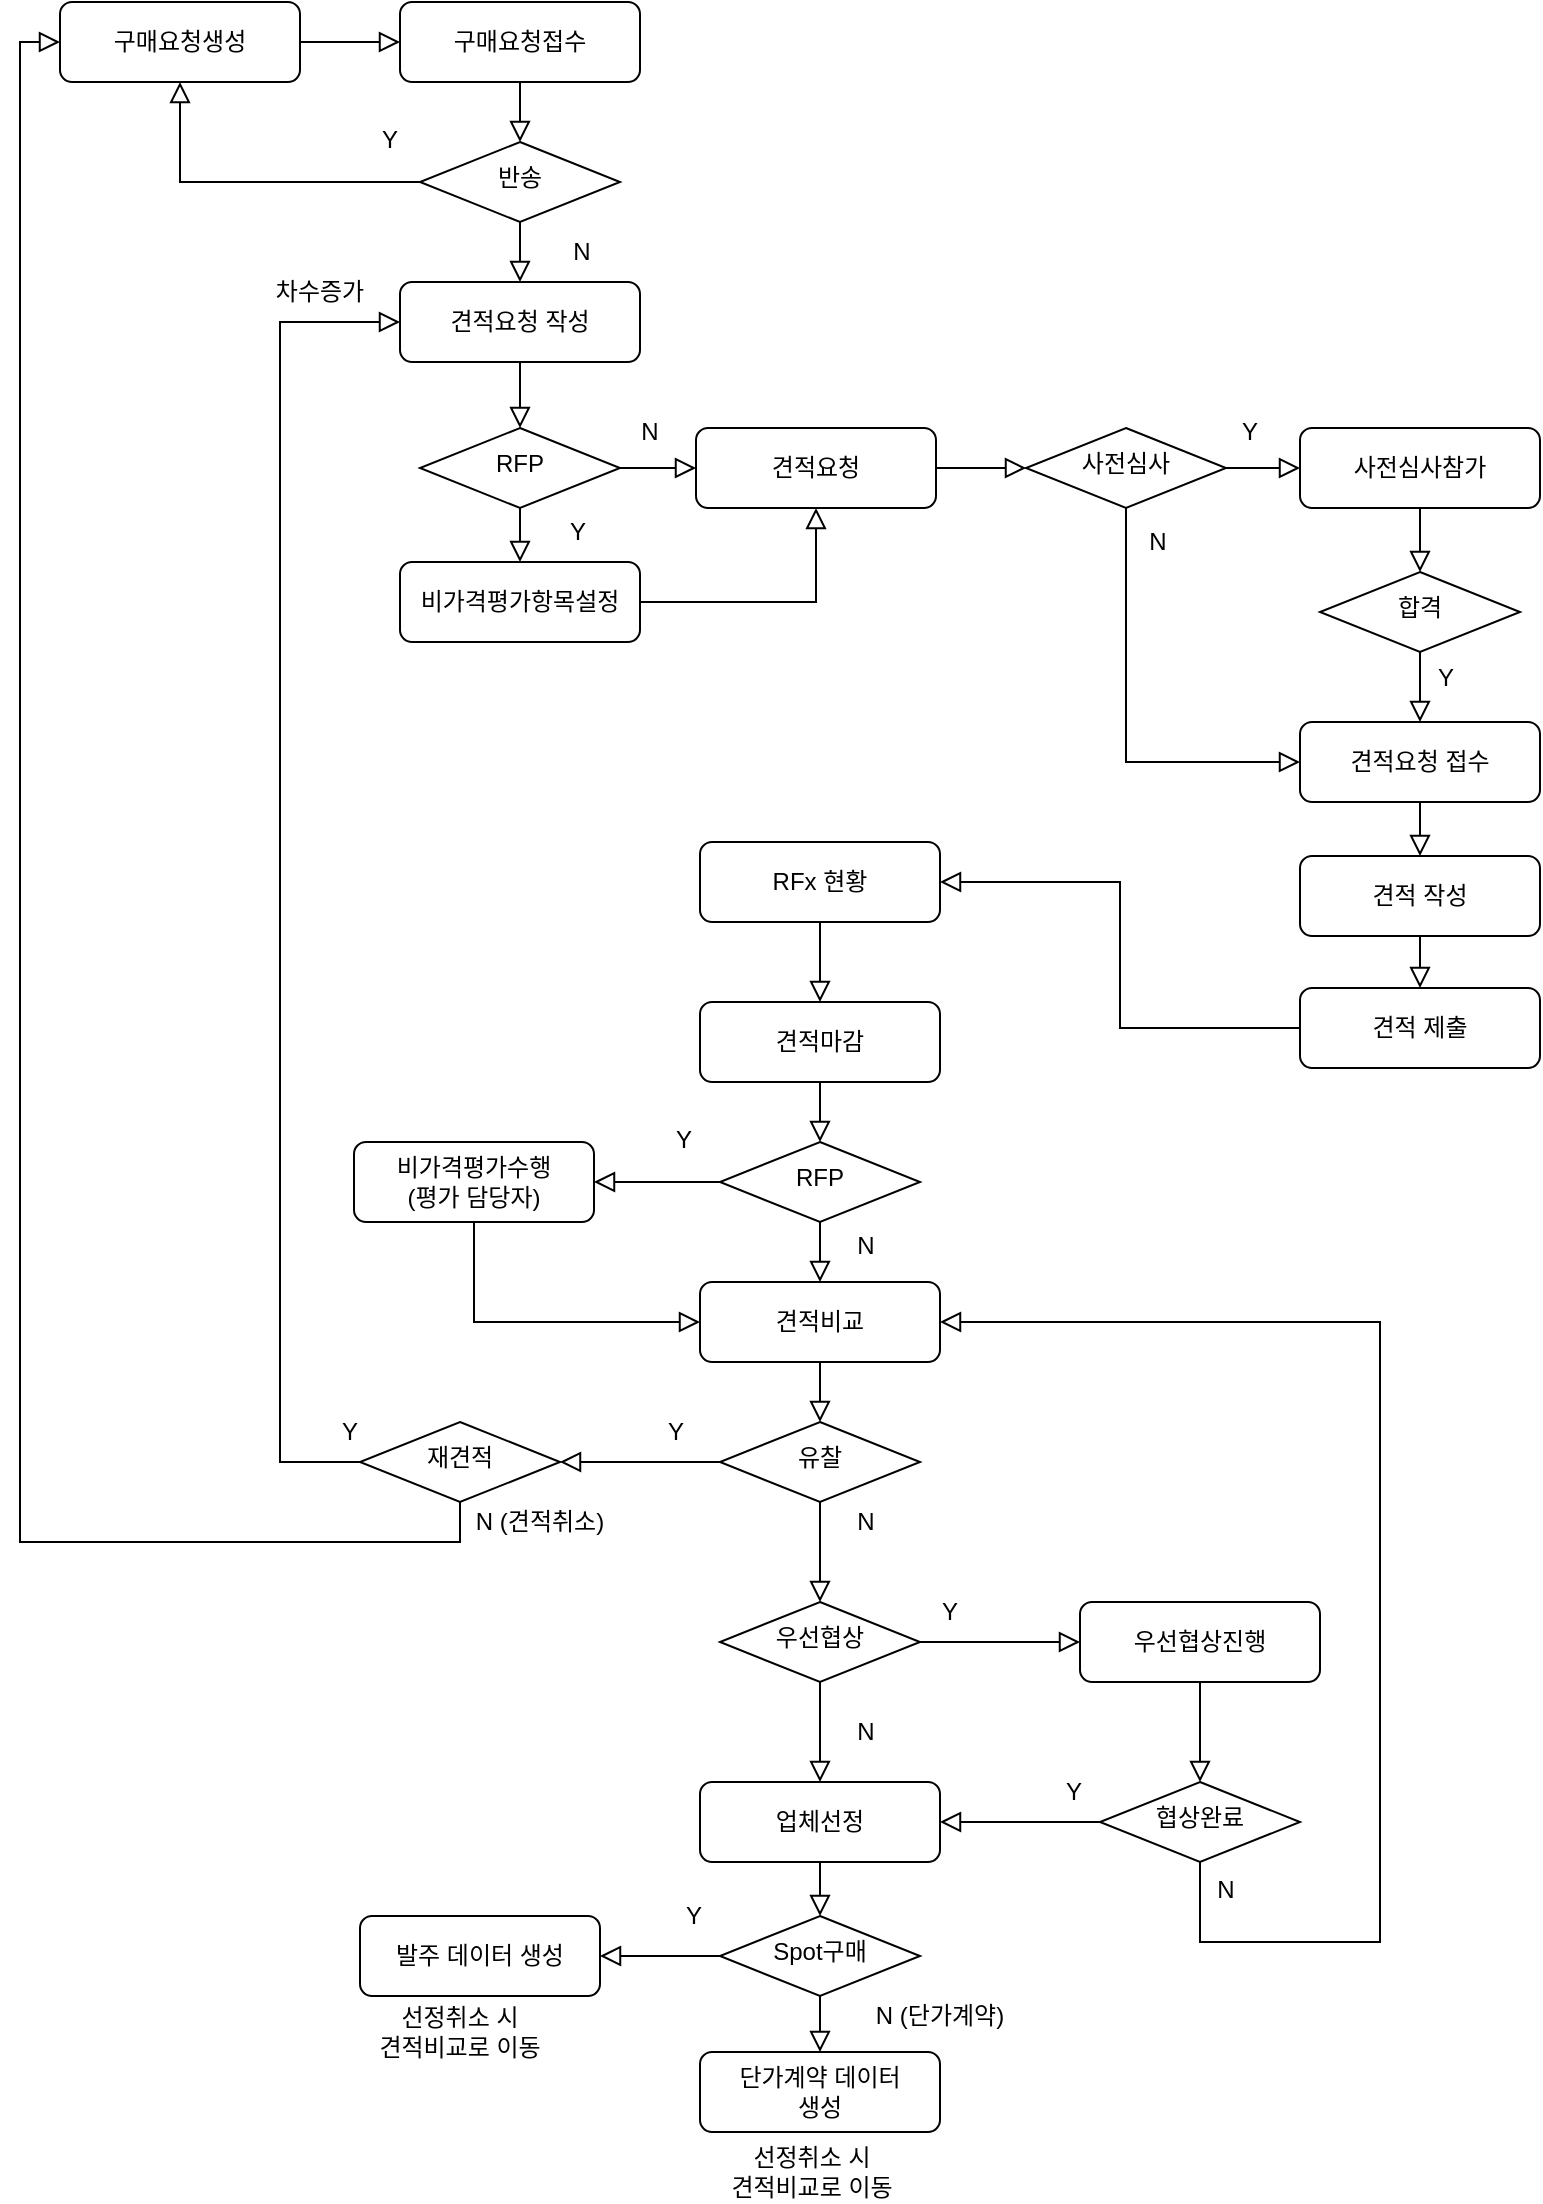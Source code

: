 <mxfile version="22.0.6" type="github">
  <diagram id="C5RBs43oDa-KdzZeNtuy" name="Page-1">
    <mxGraphModel dx="1060" dy="684" grid="1" gridSize="10" guides="1" tooltips="1" connect="1" arrows="1" fold="1" page="1" pageScale="1" pageWidth="827" pageHeight="1169" math="0" shadow="0">
      <root>
        <mxCell id="WIyWlLk6GJQsqaUBKTNV-0" />
        <mxCell id="WIyWlLk6GJQsqaUBKTNV-1" parent="WIyWlLk6GJQsqaUBKTNV-0" />
        <mxCell id="WIyWlLk6GJQsqaUBKTNV-2" value="" style="rounded=0;html=1;jettySize=auto;orthogonalLoop=1;fontSize=11;endArrow=block;endFill=0;endSize=8;strokeWidth=1;shadow=0;labelBackgroundColor=none;entryX=0.5;entryY=0;entryDx=0;entryDy=0;exitX=0.5;exitY=1;exitDx=0;exitDy=0;" parent="WIyWlLk6GJQsqaUBKTNV-1" source="M6uK1uLGitnpvI4rZZ1x-1" target="M6uK1uLGitnpvI4rZZ1x-4" edge="1">
          <mxGeometry relative="1" as="geometry">
            <mxPoint x="140" y="210" as="sourcePoint" />
            <mxPoint x="260" y="210" as="targetPoint" />
          </mxGeometry>
        </mxCell>
        <mxCell id="WIyWlLk6GJQsqaUBKTNV-3" value="구매요청생성" style="rounded=1;whiteSpace=wrap;html=1;fontSize=12;glass=0;strokeWidth=1;shadow=0;" parent="WIyWlLk6GJQsqaUBKTNV-1" vertex="1">
          <mxGeometry x="110" y="40" width="120" height="40" as="geometry" />
        </mxCell>
        <mxCell id="M6uK1uLGitnpvI4rZZ1x-0" value="구매요청접수" style="rounded=1;whiteSpace=wrap;html=1;fontSize=12;glass=0;strokeWidth=1;shadow=0;" vertex="1" parent="WIyWlLk6GJQsqaUBKTNV-1">
          <mxGeometry x="280" y="40" width="120" height="40" as="geometry" />
        </mxCell>
        <mxCell id="M6uK1uLGitnpvI4rZZ1x-1" value="반송" style="rhombus;whiteSpace=wrap;html=1;shadow=0;fontFamily=Helvetica;fontSize=12;align=center;strokeWidth=1;spacing=6;spacingTop=-4;" vertex="1" parent="WIyWlLk6GJQsqaUBKTNV-1">
          <mxGeometry x="290" y="110" width="100" height="40" as="geometry" />
        </mxCell>
        <mxCell id="M6uK1uLGitnpvI4rZZ1x-2" value="" style="rounded=0;html=1;jettySize=auto;orthogonalLoop=1;fontSize=11;endArrow=block;endFill=0;endSize=8;strokeWidth=1;shadow=0;labelBackgroundColor=none;edgeStyle=orthogonalEdgeStyle;entryX=0.5;entryY=0;entryDx=0;entryDy=0;exitX=0.5;exitY=1;exitDx=0;exitDy=0;" edge="1" parent="WIyWlLk6GJQsqaUBKTNV-1" source="M6uK1uLGitnpvI4rZZ1x-0" target="M6uK1uLGitnpvI4rZZ1x-1">
          <mxGeometry relative="1" as="geometry">
            <mxPoint x="150" y="110" as="sourcePoint" />
            <mxPoint x="270" y="110" as="targetPoint" />
          </mxGeometry>
        </mxCell>
        <mxCell id="M6uK1uLGitnpvI4rZZ1x-3" value="" style="rounded=0;html=1;jettySize=auto;orthogonalLoop=1;fontSize=11;endArrow=block;endFill=0;endSize=8;strokeWidth=1;shadow=0;labelBackgroundColor=none;edgeStyle=orthogonalEdgeStyle;entryX=0;entryY=0.5;entryDx=0;entryDy=0;exitX=1;exitY=0.5;exitDx=0;exitDy=0;" edge="1" parent="WIyWlLk6GJQsqaUBKTNV-1" source="M6uK1uLGitnpvI4rZZ1x-7" target="M6uK1uLGitnpvI4rZZ1x-11">
          <mxGeometry relative="1" as="geometry">
            <mxPoint x="250" y="280" as="sourcePoint" />
            <mxPoint x="60.0" y="230" as="targetPoint" />
          </mxGeometry>
        </mxCell>
        <mxCell id="M6uK1uLGitnpvI4rZZ1x-4" value="견적요청 작성" style="rounded=1;whiteSpace=wrap;html=1;fontSize=12;glass=0;strokeWidth=1;shadow=0;" vertex="1" parent="WIyWlLk6GJQsqaUBKTNV-1">
          <mxGeometry x="280" y="180" width="120" height="40" as="geometry" />
        </mxCell>
        <mxCell id="M6uK1uLGitnpvI4rZZ1x-7" value="RFP" style="rhombus;whiteSpace=wrap;html=1;shadow=0;fontFamily=Helvetica;fontSize=12;align=center;strokeWidth=1;spacing=6;spacingTop=-4;" vertex="1" parent="WIyWlLk6GJQsqaUBKTNV-1">
          <mxGeometry x="290" y="253" width="100" height="40" as="geometry" />
        </mxCell>
        <mxCell id="M6uK1uLGitnpvI4rZZ1x-8" value="" style="rounded=0;html=1;jettySize=auto;orthogonalLoop=1;fontSize=11;endArrow=block;endFill=0;endSize=8;strokeWidth=1;shadow=0;labelBackgroundColor=none;entryX=0.5;entryY=0;entryDx=0;entryDy=0;exitX=0.5;exitY=1;exitDx=0;exitDy=0;" edge="1" parent="WIyWlLk6GJQsqaUBKTNV-1" source="M6uK1uLGitnpvI4rZZ1x-7" target="M6uK1uLGitnpvI4rZZ1x-13">
          <mxGeometry relative="1" as="geometry">
            <mxPoint x="250" y="293" as="sourcePoint" />
            <mxPoint x="250" y="326" as="targetPoint" />
          </mxGeometry>
        </mxCell>
        <mxCell id="M6uK1uLGitnpvI4rZZ1x-9" value="N" style="text;html=1;strokeColor=none;fillColor=none;align=center;verticalAlign=middle;whiteSpace=wrap;rounded=0;" vertex="1" parent="WIyWlLk6GJQsqaUBKTNV-1">
          <mxGeometry x="356" y="150" width="30" height="30" as="geometry" />
        </mxCell>
        <mxCell id="M6uK1uLGitnpvI4rZZ1x-10" value="Y" style="text;html=1;strokeColor=none;fillColor=none;align=center;verticalAlign=middle;whiteSpace=wrap;rounded=0;" vertex="1" parent="WIyWlLk6GJQsqaUBKTNV-1">
          <mxGeometry x="260" y="94" width="30" height="30" as="geometry" />
        </mxCell>
        <mxCell id="M6uK1uLGitnpvI4rZZ1x-11" value="견적요청" style="rounded=1;whiteSpace=wrap;html=1;fontSize=12;glass=0;strokeWidth=1;shadow=0;" vertex="1" parent="WIyWlLk6GJQsqaUBKTNV-1">
          <mxGeometry x="428" y="253" width="120" height="40" as="geometry" />
        </mxCell>
        <mxCell id="M6uK1uLGitnpvI4rZZ1x-12" value="N" style="text;html=1;strokeColor=none;fillColor=none;align=center;verticalAlign=middle;whiteSpace=wrap;rounded=0;" vertex="1" parent="WIyWlLk6GJQsqaUBKTNV-1">
          <mxGeometry x="499" y="647" width="28" height="30" as="geometry" />
        </mxCell>
        <mxCell id="M6uK1uLGitnpvI4rZZ1x-13" value="비가격평가항목설정" style="rounded=1;whiteSpace=wrap;html=1;fontSize=12;glass=0;strokeWidth=1;shadow=0;" vertex="1" parent="WIyWlLk6GJQsqaUBKTNV-1">
          <mxGeometry x="280" y="320" width="120" height="40" as="geometry" />
        </mxCell>
        <mxCell id="M6uK1uLGitnpvI4rZZ1x-14" value="" style="rounded=0;html=1;jettySize=auto;orthogonalLoop=1;fontSize=11;endArrow=block;endFill=0;endSize=8;strokeWidth=1;shadow=0;labelBackgroundColor=none;entryX=0.5;entryY=0;entryDx=0;entryDy=0;exitX=0.5;exitY=1;exitDx=0;exitDy=0;" edge="1" parent="WIyWlLk6GJQsqaUBKTNV-1" source="M6uK1uLGitnpvI4rZZ1x-4" target="M6uK1uLGitnpvI4rZZ1x-7">
          <mxGeometry relative="1" as="geometry">
            <mxPoint x="279.29" y="243" as="sourcePoint" />
            <mxPoint x="279.29" y="270" as="targetPoint" />
          </mxGeometry>
        </mxCell>
        <mxCell id="M6uK1uLGitnpvI4rZZ1x-15" value="Y" style="text;html=1;strokeColor=none;fillColor=none;align=center;verticalAlign=middle;whiteSpace=wrap;rounded=0;" vertex="1" parent="WIyWlLk6GJQsqaUBKTNV-1">
          <mxGeometry x="359" y="290" width="20" height="30" as="geometry" />
        </mxCell>
        <mxCell id="M6uK1uLGitnpvI4rZZ1x-16" value="" style="rounded=0;html=1;jettySize=auto;orthogonalLoop=1;fontSize=11;endArrow=block;endFill=0;endSize=8;strokeWidth=1;shadow=0;labelBackgroundColor=none;entryX=0;entryY=0.5;entryDx=0;entryDy=0;exitX=1;exitY=0.5;exitDx=0;exitDy=0;" edge="1" parent="WIyWlLk6GJQsqaUBKTNV-1" source="WIyWlLk6GJQsqaUBKTNV-3" target="M6uK1uLGitnpvI4rZZ1x-0">
          <mxGeometry relative="1" as="geometry">
            <mxPoint x="220" y="140" as="sourcePoint" />
            <mxPoint x="220" y="170" as="targetPoint" />
          </mxGeometry>
        </mxCell>
        <mxCell id="M6uK1uLGitnpvI4rZZ1x-17" value="" style="rounded=0;html=1;jettySize=auto;orthogonalLoop=1;fontSize=11;endArrow=block;endFill=0;endSize=8;strokeWidth=1;shadow=0;labelBackgroundColor=none;entryX=0.5;entryY=1;entryDx=0;entryDy=0;exitX=0;exitY=0.5;exitDx=0;exitDy=0;edgeStyle=orthogonalEdgeStyle;" edge="1" parent="WIyWlLk6GJQsqaUBKTNV-1" source="M6uK1uLGitnpvI4rZZ1x-1" target="WIyWlLk6GJQsqaUBKTNV-3">
          <mxGeometry relative="1" as="geometry">
            <mxPoint x="120" y="150" as="sourcePoint" />
            <mxPoint x="240" y="150" as="targetPoint" />
          </mxGeometry>
        </mxCell>
        <mxCell id="M6uK1uLGitnpvI4rZZ1x-19" value="" style="rounded=0;html=1;jettySize=auto;orthogonalLoop=1;fontSize=11;endArrow=block;endFill=0;endSize=8;strokeWidth=1;shadow=0;labelBackgroundColor=none;edgeStyle=orthogonalEdgeStyle;entryX=0.5;entryY=1;entryDx=0;entryDy=0;exitX=1;exitY=0.5;exitDx=0;exitDy=0;" edge="1" parent="WIyWlLk6GJQsqaUBKTNV-1" source="M6uK1uLGitnpvI4rZZ1x-13" target="M6uK1uLGitnpvI4rZZ1x-11">
          <mxGeometry relative="1" as="geometry">
            <mxPoint x="460" y="327" as="sourcePoint" />
            <mxPoint x="460" y="360" as="targetPoint" />
          </mxGeometry>
        </mxCell>
        <mxCell id="M6uK1uLGitnpvI4rZZ1x-20" value="견적요청 접수" style="rounded=1;whiteSpace=wrap;html=1;fontSize=12;glass=0;strokeWidth=1;shadow=0;" vertex="1" parent="WIyWlLk6GJQsqaUBKTNV-1">
          <mxGeometry x="730" y="400" width="120" height="40" as="geometry" />
        </mxCell>
        <mxCell id="M6uK1uLGitnpvI4rZZ1x-22" value="견적 작성" style="rounded=1;whiteSpace=wrap;html=1;fontSize=12;glass=0;strokeWidth=1;shadow=0;" vertex="1" parent="WIyWlLk6GJQsqaUBKTNV-1">
          <mxGeometry x="730" y="467" width="120" height="40" as="geometry" />
        </mxCell>
        <mxCell id="M6uK1uLGitnpvI4rZZ1x-23" value="견적 제출" style="rounded=1;whiteSpace=wrap;html=1;fontSize=12;glass=0;strokeWidth=1;shadow=0;" vertex="1" parent="WIyWlLk6GJQsqaUBKTNV-1">
          <mxGeometry x="730" y="533" width="120" height="40" as="geometry" />
        </mxCell>
        <mxCell id="M6uK1uLGitnpvI4rZZ1x-24" value="RFx 현황" style="rounded=1;whiteSpace=wrap;html=1;fontSize=12;glass=0;strokeWidth=1;shadow=0;" vertex="1" parent="WIyWlLk6GJQsqaUBKTNV-1">
          <mxGeometry x="430" y="460" width="120" height="40" as="geometry" />
        </mxCell>
        <mxCell id="M6uK1uLGitnpvI4rZZ1x-25" value="견적마감" style="rounded=1;whiteSpace=wrap;html=1;fontSize=12;glass=0;strokeWidth=1;shadow=0;" vertex="1" parent="WIyWlLk6GJQsqaUBKTNV-1">
          <mxGeometry x="430" y="540" width="120" height="40" as="geometry" />
        </mxCell>
        <mxCell id="M6uK1uLGitnpvI4rZZ1x-26" value="RFP" style="rhombus;whiteSpace=wrap;html=1;shadow=0;fontFamily=Helvetica;fontSize=12;align=center;strokeWidth=1;spacing=6;spacingTop=-4;" vertex="1" parent="WIyWlLk6GJQsqaUBKTNV-1">
          <mxGeometry x="440" y="610" width="100" height="40" as="geometry" />
        </mxCell>
        <mxCell id="M6uK1uLGitnpvI4rZZ1x-27" value="" style="rounded=0;html=1;jettySize=auto;orthogonalLoop=1;fontSize=11;endArrow=block;endFill=0;endSize=8;strokeWidth=1;shadow=0;labelBackgroundColor=none;exitX=0.5;exitY=1;exitDx=0;exitDy=0;entryX=0.5;entryY=0;entryDx=0;entryDy=0;" edge="1" parent="WIyWlLk6GJQsqaUBKTNV-1" source="M6uK1uLGitnpvI4rZZ1x-20" target="M6uK1uLGitnpvI4rZZ1x-22">
          <mxGeometry relative="1" as="geometry">
            <mxPoint x="640" y="467" as="sourcePoint" />
            <mxPoint x="710" y="467" as="targetPoint" />
          </mxGeometry>
        </mxCell>
        <mxCell id="M6uK1uLGitnpvI4rZZ1x-28" value="" style="rounded=0;html=1;jettySize=auto;orthogonalLoop=1;fontSize=11;endArrow=block;endFill=0;endSize=8;strokeWidth=1;shadow=0;labelBackgroundColor=none;exitX=0.5;exitY=1;exitDx=0;exitDy=0;entryX=0.5;entryY=0;entryDx=0;entryDy=0;" edge="1" parent="WIyWlLk6GJQsqaUBKTNV-1" source="M6uK1uLGitnpvI4rZZ1x-22" target="M6uK1uLGitnpvI4rZZ1x-23">
          <mxGeometry relative="1" as="geometry">
            <mxPoint x="700" y="520" as="sourcePoint" />
            <mxPoint x="700" y="547" as="targetPoint" />
          </mxGeometry>
        </mxCell>
        <mxCell id="M6uK1uLGitnpvI4rZZ1x-29" value="" style="rounded=0;html=1;jettySize=auto;orthogonalLoop=1;fontSize=11;endArrow=block;endFill=0;endSize=8;strokeWidth=1;shadow=0;labelBackgroundColor=none;exitX=0;exitY=0.5;exitDx=0;exitDy=0;entryX=1;entryY=0.5;entryDx=0;entryDy=0;edgeStyle=orthogonalEdgeStyle;" edge="1" parent="WIyWlLk6GJQsqaUBKTNV-1" source="M6uK1uLGitnpvI4rZZ1x-23" target="M6uK1uLGitnpvI4rZZ1x-24">
          <mxGeometry relative="1" as="geometry">
            <mxPoint x="590" y="436" as="sourcePoint" />
            <mxPoint x="590" y="476" as="targetPoint" />
          </mxGeometry>
        </mxCell>
        <mxCell id="M6uK1uLGitnpvI4rZZ1x-30" value="" style="rounded=0;html=1;jettySize=auto;orthogonalLoop=1;fontSize=11;endArrow=block;endFill=0;endSize=8;strokeWidth=1;shadow=0;labelBackgroundColor=none;exitX=0.5;exitY=1;exitDx=0;exitDy=0;entryX=0.5;entryY=0;entryDx=0;entryDy=0;" edge="1" parent="WIyWlLk6GJQsqaUBKTNV-1" source="M6uK1uLGitnpvI4rZZ1x-24" target="M6uK1uLGitnpvI4rZZ1x-25">
          <mxGeometry relative="1" as="geometry">
            <mxPoint x="660" y="520" as="sourcePoint" />
            <mxPoint x="580" y="520" as="targetPoint" />
          </mxGeometry>
        </mxCell>
        <mxCell id="M6uK1uLGitnpvI4rZZ1x-31" value="" style="rounded=0;html=1;jettySize=auto;orthogonalLoop=1;fontSize=11;endArrow=block;endFill=0;endSize=8;strokeWidth=1;shadow=0;labelBackgroundColor=none;exitX=0.5;exitY=1;exitDx=0;exitDy=0;entryX=0.5;entryY=0;entryDx=0;entryDy=0;" edge="1" parent="WIyWlLk6GJQsqaUBKTNV-1" source="M6uK1uLGitnpvI4rZZ1x-25" target="M6uK1uLGitnpvI4rZZ1x-26">
          <mxGeometry relative="1" as="geometry">
            <mxPoint x="600" y="590" as="sourcePoint" />
            <mxPoint x="600" y="630" as="targetPoint" />
          </mxGeometry>
        </mxCell>
        <mxCell id="M6uK1uLGitnpvI4rZZ1x-32" value="비가격평가수행&lt;br&gt;(평가 담당자)" style="rounded=1;whiteSpace=wrap;html=1;fontSize=12;glass=0;strokeWidth=1;shadow=0;" vertex="1" parent="WIyWlLk6GJQsqaUBKTNV-1">
          <mxGeometry x="257" y="610" width="120" height="40" as="geometry" />
        </mxCell>
        <mxCell id="M6uK1uLGitnpvI4rZZ1x-34" value="견적비교" style="rounded=1;whiteSpace=wrap;html=1;fontSize=12;glass=0;strokeWidth=1;shadow=0;" vertex="1" parent="WIyWlLk6GJQsqaUBKTNV-1">
          <mxGeometry x="430" y="680" width="120" height="40" as="geometry" />
        </mxCell>
        <mxCell id="M6uK1uLGitnpvI4rZZ1x-35" value="" style="rounded=0;html=1;jettySize=auto;orthogonalLoop=1;fontSize=11;endArrow=block;endFill=0;endSize=8;strokeWidth=1;shadow=0;labelBackgroundColor=none;exitX=0.5;exitY=1;exitDx=0;exitDy=0;entryX=0.5;entryY=0;entryDx=0;entryDy=0;" edge="1" parent="WIyWlLk6GJQsqaUBKTNV-1" source="M6uK1uLGitnpvI4rZZ1x-26" target="M6uK1uLGitnpvI4rZZ1x-34">
          <mxGeometry relative="1" as="geometry">
            <mxPoint x="608" y="640" as="sourcePoint" />
            <mxPoint x="608" y="670" as="targetPoint" />
          </mxGeometry>
        </mxCell>
        <mxCell id="M6uK1uLGitnpvI4rZZ1x-36" value="" style="rounded=0;html=1;jettySize=auto;orthogonalLoop=1;fontSize=11;endArrow=block;endFill=0;endSize=8;strokeWidth=1;shadow=0;labelBackgroundColor=none;edgeStyle=orthogonalEdgeStyle;exitX=0.5;exitY=1;exitDx=0;exitDy=0;entryX=0;entryY=0.5;entryDx=0;entryDy=0;" edge="1" parent="WIyWlLk6GJQsqaUBKTNV-1" source="M6uK1uLGitnpvI4rZZ1x-32" target="M6uK1uLGitnpvI4rZZ1x-34">
          <mxGeometry relative="1" as="geometry">
            <mxPoint x="350" y="780" as="sourcePoint" />
            <mxPoint x="70" y="780" as="targetPoint" />
          </mxGeometry>
        </mxCell>
        <mxCell id="M6uK1uLGitnpvI4rZZ1x-37" value="유찰" style="rhombus;whiteSpace=wrap;html=1;shadow=0;fontFamily=Helvetica;fontSize=12;align=center;strokeWidth=1;spacing=6;spacingTop=-4;" vertex="1" parent="WIyWlLk6GJQsqaUBKTNV-1">
          <mxGeometry x="440" y="750" width="100" height="40" as="geometry" />
        </mxCell>
        <mxCell id="M6uK1uLGitnpvI4rZZ1x-38" value="" style="rounded=0;html=1;jettySize=auto;orthogonalLoop=1;fontSize=11;endArrow=block;endFill=0;endSize=8;strokeWidth=1;shadow=0;labelBackgroundColor=none;exitX=0.5;exitY=1;exitDx=0;exitDy=0;entryX=0.5;entryY=0;entryDx=0;entryDy=0;" edge="1" parent="WIyWlLk6GJQsqaUBKTNV-1" source="M6uK1uLGitnpvI4rZZ1x-34" target="M6uK1uLGitnpvI4rZZ1x-37">
          <mxGeometry relative="1" as="geometry">
            <mxPoint x="590" y="760" as="sourcePoint" />
            <mxPoint x="590" y="790" as="targetPoint" />
          </mxGeometry>
        </mxCell>
        <mxCell id="M6uK1uLGitnpvI4rZZ1x-39" value="업체선정" style="rounded=1;whiteSpace=wrap;html=1;fontSize=12;glass=0;strokeWidth=1;shadow=0;" vertex="1" parent="WIyWlLk6GJQsqaUBKTNV-1">
          <mxGeometry x="430" y="930" width="120" height="40" as="geometry" />
        </mxCell>
        <mxCell id="M6uK1uLGitnpvI4rZZ1x-41" value="재견적" style="rhombus;whiteSpace=wrap;html=1;shadow=0;fontFamily=Helvetica;fontSize=12;align=center;strokeWidth=1;spacing=6;spacingTop=-4;" vertex="1" parent="WIyWlLk6GJQsqaUBKTNV-1">
          <mxGeometry x="260" y="750" width="100" height="40" as="geometry" />
        </mxCell>
        <mxCell id="M6uK1uLGitnpvI4rZZ1x-42" value="" style="rounded=0;html=1;jettySize=auto;orthogonalLoop=1;fontSize=11;endArrow=block;endFill=0;endSize=8;strokeWidth=1;shadow=0;labelBackgroundColor=none;edgeStyle=orthogonalEdgeStyle;exitX=0;exitY=0.5;exitDx=0;exitDy=0;entryX=1;entryY=0.5;entryDx=0;entryDy=0;" edge="1" parent="WIyWlLk6GJQsqaUBKTNV-1" source="M6uK1uLGitnpvI4rZZ1x-37" target="M6uK1uLGitnpvI4rZZ1x-41">
          <mxGeometry relative="1" as="geometry">
            <mxPoint x="389.05" y="710" as="sourcePoint" />
            <mxPoint x="389.05" y="750" as="targetPoint" />
          </mxGeometry>
        </mxCell>
        <mxCell id="M6uK1uLGitnpvI4rZZ1x-43" value="Y" style="text;html=1;strokeColor=none;fillColor=none;align=center;verticalAlign=middle;whiteSpace=wrap;rounded=0;" vertex="1" parent="WIyWlLk6GJQsqaUBKTNV-1">
          <mxGeometry x="400" y="594" width="44" height="30" as="geometry" />
        </mxCell>
        <mxCell id="M6uK1uLGitnpvI4rZZ1x-45" value="Y" style="text;html=1;strokeColor=none;fillColor=none;align=center;verticalAlign=middle;whiteSpace=wrap;rounded=0;" vertex="1" parent="WIyWlLk6GJQsqaUBKTNV-1">
          <mxGeometry x="400" y="740" width="36" height="30" as="geometry" />
        </mxCell>
        <mxCell id="M6uK1uLGitnpvI4rZZ1x-46" value="N" style="text;html=1;strokeColor=none;fillColor=none;align=center;verticalAlign=middle;whiteSpace=wrap;rounded=0;" vertex="1" parent="WIyWlLk6GJQsqaUBKTNV-1">
          <mxGeometry x="498" y="785" width="30" height="30" as="geometry" />
        </mxCell>
        <mxCell id="M6uK1uLGitnpvI4rZZ1x-47" value="" style="html=1;jettySize=auto;orthogonalLoop=1;fontSize=11;endArrow=block;endFill=0;endSize=8;strokeWidth=1;shadow=0;labelBackgroundColor=none;edgeStyle=orthogonalEdgeStyle;exitX=0;exitY=0.5;exitDx=0;exitDy=0;entryX=0;entryY=0.5;entryDx=0;entryDy=0;rounded=0;" edge="1" parent="WIyWlLk6GJQsqaUBKTNV-1" source="M6uK1uLGitnpvI4rZZ1x-41" target="M6uK1uLGitnpvI4rZZ1x-4">
          <mxGeometry relative="1" as="geometry">
            <mxPoint x="330" y="670" as="sourcePoint" />
            <mxPoint x="230" y="340" as="targetPoint" />
            <Array as="points">
              <mxPoint x="220" y="770" />
              <mxPoint x="220" y="200" />
            </Array>
          </mxGeometry>
        </mxCell>
        <mxCell id="M6uK1uLGitnpvI4rZZ1x-48" value="Y" style="text;html=1;strokeColor=none;fillColor=none;align=center;verticalAlign=middle;whiteSpace=wrap;rounded=0;" vertex="1" parent="WIyWlLk6GJQsqaUBKTNV-1">
          <mxGeometry x="240" y="740" width="30" height="30" as="geometry" />
        </mxCell>
        <mxCell id="M6uK1uLGitnpvI4rZZ1x-49" value="" style="rounded=0;html=1;jettySize=auto;orthogonalLoop=1;fontSize=11;endArrow=block;endFill=0;endSize=8;strokeWidth=1;shadow=0;labelBackgroundColor=none;edgeStyle=orthogonalEdgeStyle;exitX=0.5;exitY=1;exitDx=0;exitDy=0;entryX=0;entryY=0.5;entryDx=0;entryDy=0;" edge="1" parent="WIyWlLk6GJQsqaUBKTNV-1" source="M6uK1uLGitnpvI4rZZ1x-41" target="WIyWlLk6GJQsqaUBKTNV-3">
          <mxGeometry relative="1" as="geometry">
            <mxPoint x="310" y="770" as="sourcePoint" />
            <mxPoint x="20" y="360" as="targetPoint" />
          </mxGeometry>
        </mxCell>
        <mxCell id="M6uK1uLGitnpvI4rZZ1x-50" value="Spot구매" style="rhombus;whiteSpace=wrap;html=1;shadow=0;fontFamily=Helvetica;fontSize=12;align=center;strokeWidth=1;spacing=6;spacingTop=-4;" vertex="1" parent="WIyWlLk6GJQsqaUBKTNV-1">
          <mxGeometry x="440" y="997" width="100" height="40" as="geometry" />
        </mxCell>
        <mxCell id="M6uK1uLGitnpvI4rZZ1x-52" value="" style="rounded=0;html=1;jettySize=auto;orthogonalLoop=1;fontSize=11;endArrow=block;endFill=0;endSize=8;strokeWidth=1;shadow=0;labelBackgroundColor=none;exitX=0.5;exitY=1;exitDx=0;exitDy=0;entryX=0.5;entryY=0;entryDx=0;entryDy=0;" edge="1" parent="WIyWlLk6GJQsqaUBKTNV-1" source="M6uK1uLGitnpvI4rZZ1x-39" target="M6uK1uLGitnpvI4rZZ1x-50">
          <mxGeometry relative="1" as="geometry">
            <mxPoint x="630" y="980" as="sourcePoint" />
            <mxPoint x="630" y="1020" as="targetPoint" />
          </mxGeometry>
        </mxCell>
        <mxCell id="M6uK1uLGitnpvI4rZZ1x-53" value="단가계약 데이터&lt;br&gt;생성" style="rounded=1;whiteSpace=wrap;html=1;fontSize=12;glass=0;strokeWidth=1;shadow=0;" vertex="1" parent="WIyWlLk6GJQsqaUBKTNV-1">
          <mxGeometry x="430" y="1065" width="120" height="40" as="geometry" />
        </mxCell>
        <mxCell id="M6uK1uLGitnpvI4rZZ1x-54" value="" style="rounded=0;html=1;jettySize=auto;orthogonalLoop=1;fontSize=11;endArrow=block;endFill=0;endSize=8;strokeWidth=1;shadow=0;labelBackgroundColor=none;entryX=0.5;entryY=0;entryDx=0;entryDy=0;exitX=0.5;exitY=1;exitDx=0;exitDy=0;" edge="1" parent="WIyWlLk6GJQsqaUBKTNV-1" source="M6uK1uLGitnpvI4rZZ1x-50" target="M6uK1uLGitnpvI4rZZ1x-53">
          <mxGeometry relative="1" as="geometry">
            <mxPoint x="460" y="1044" as="sourcePoint" />
            <mxPoint x="640" y="1082" as="targetPoint" />
          </mxGeometry>
        </mxCell>
        <mxCell id="M6uK1uLGitnpvI4rZZ1x-55" value="N (단가계약)" style="text;html=1;strokeColor=none;fillColor=none;align=center;verticalAlign=middle;whiteSpace=wrap;rounded=0;" vertex="1" parent="WIyWlLk6GJQsqaUBKTNV-1">
          <mxGeometry x="500" y="1032" width="100" height="30" as="geometry" />
        </mxCell>
        <mxCell id="M6uK1uLGitnpvI4rZZ1x-56" value="발주 데이터 생성" style="rounded=1;whiteSpace=wrap;html=1;fontSize=12;glass=0;strokeWidth=1;shadow=0;" vertex="1" parent="WIyWlLk6GJQsqaUBKTNV-1">
          <mxGeometry x="260" y="997" width="120" height="40" as="geometry" />
        </mxCell>
        <mxCell id="M6uK1uLGitnpvI4rZZ1x-57" value="" style="rounded=0;html=1;jettySize=auto;orthogonalLoop=1;fontSize=11;endArrow=block;endFill=0;endSize=8;strokeWidth=1;shadow=0;labelBackgroundColor=none;exitX=0;exitY=0.5;exitDx=0;exitDy=0;entryX=1;entryY=0.5;entryDx=0;entryDy=0;" edge="1" parent="WIyWlLk6GJQsqaUBKTNV-1" source="M6uK1uLGitnpvI4rZZ1x-50" target="M6uK1uLGitnpvI4rZZ1x-56">
          <mxGeometry relative="1" as="geometry">
            <mxPoint x="390" y="937" as="sourcePoint" />
            <mxPoint x="390" y="987" as="targetPoint" />
          </mxGeometry>
        </mxCell>
        <mxCell id="M6uK1uLGitnpvI4rZZ1x-58" value="Y" style="text;html=1;strokeColor=none;fillColor=none;align=center;verticalAlign=middle;whiteSpace=wrap;rounded=0;" vertex="1" parent="WIyWlLk6GJQsqaUBKTNV-1">
          <mxGeometry x="409" y="987" width="36" height="20" as="geometry" />
        </mxCell>
        <mxCell id="M6uK1uLGitnpvI4rZZ1x-59" value="" style="rounded=0;html=1;jettySize=auto;orthogonalLoop=1;fontSize=11;endArrow=block;endFill=0;endSize=8;strokeWidth=1;shadow=0;labelBackgroundColor=none;edgeStyle=orthogonalEdgeStyle;exitX=0;exitY=0.5;exitDx=0;exitDy=0;entryX=1;entryY=0.5;entryDx=0;entryDy=0;" edge="1" parent="WIyWlLk6GJQsqaUBKTNV-1" source="M6uK1uLGitnpvI4rZZ1x-26" target="M6uK1uLGitnpvI4rZZ1x-32">
          <mxGeometry relative="1" as="geometry">
            <mxPoint x="628" y="661.52" as="sourcePoint" />
            <mxPoint x="570" y="661.52" as="targetPoint" />
          </mxGeometry>
        </mxCell>
        <mxCell id="M6uK1uLGitnpvI4rZZ1x-63" value="N" style="text;html=1;strokeColor=none;fillColor=none;align=center;verticalAlign=middle;whiteSpace=wrap;rounded=0;" vertex="1" parent="WIyWlLk6GJQsqaUBKTNV-1">
          <mxGeometry x="390" y="240" width="30" height="30" as="geometry" />
        </mxCell>
        <mxCell id="M6uK1uLGitnpvI4rZZ1x-66" value="N (견적취소)" style="text;html=1;strokeColor=none;fillColor=none;align=center;verticalAlign=middle;whiteSpace=wrap;rounded=0;" vertex="1" parent="WIyWlLk6GJQsqaUBKTNV-1">
          <mxGeometry x="310" y="785" width="80" height="30" as="geometry" />
        </mxCell>
        <mxCell id="M6uK1uLGitnpvI4rZZ1x-67" value="차수증가" style="text;html=1;strokeColor=none;fillColor=none;align=center;verticalAlign=middle;whiteSpace=wrap;rounded=0;" vertex="1" parent="WIyWlLk6GJQsqaUBKTNV-1">
          <mxGeometry x="210" y="170" width="60" height="30" as="geometry" />
        </mxCell>
        <mxCell id="M6uK1uLGitnpvI4rZZ1x-70" value="사전심사" style="rhombus;whiteSpace=wrap;html=1;shadow=0;fontFamily=Helvetica;fontSize=12;align=center;strokeWidth=1;spacing=6;spacingTop=-4;" vertex="1" parent="WIyWlLk6GJQsqaUBKTNV-1">
          <mxGeometry x="593" y="253" width="100" height="40" as="geometry" />
        </mxCell>
        <mxCell id="M6uK1uLGitnpvI4rZZ1x-71" value="사전심사참가" style="rounded=1;whiteSpace=wrap;html=1;fontSize=12;glass=0;strokeWidth=1;shadow=0;" vertex="1" parent="WIyWlLk6GJQsqaUBKTNV-1">
          <mxGeometry x="730" y="253" width="120" height="40" as="geometry" />
        </mxCell>
        <mxCell id="M6uK1uLGitnpvI4rZZ1x-72" value="" style="rounded=0;html=1;jettySize=auto;orthogonalLoop=1;fontSize=11;endArrow=block;endFill=0;endSize=8;strokeWidth=1;shadow=0;labelBackgroundColor=none;exitX=1;exitY=0.5;exitDx=0;exitDy=0;entryX=0;entryY=0.5;entryDx=0;entryDy=0;" edge="1" parent="WIyWlLk6GJQsqaUBKTNV-1" source="M6uK1uLGitnpvI4rZZ1x-11" target="M6uK1uLGitnpvI4rZZ1x-70">
          <mxGeometry relative="1" as="geometry">
            <mxPoint x="600" y="346" as="sourcePoint" />
            <mxPoint x="600" y="386" as="targetPoint" />
          </mxGeometry>
        </mxCell>
        <mxCell id="M6uK1uLGitnpvI4rZZ1x-73" value="Y" style="text;html=1;strokeColor=none;fillColor=none;align=center;verticalAlign=middle;whiteSpace=wrap;rounded=0;" vertex="1" parent="WIyWlLk6GJQsqaUBKTNV-1">
          <mxGeometry x="690" y="240" width="30" height="30" as="geometry" />
        </mxCell>
        <mxCell id="M6uK1uLGitnpvI4rZZ1x-74" value="" style="rounded=0;html=1;jettySize=auto;orthogonalLoop=1;fontSize=11;endArrow=block;endFill=0;endSize=8;strokeWidth=1;shadow=0;labelBackgroundColor=none;exitX=1;exitY=0.5;exitDx=0;exitDy=0;entryX=0;entryY=0.5;entryDx=0;entryDy=0;" edge="1" parent="WIyWlLk6GJQsqaUBKTNV-1" source="M6uK1uLGitnpvI4rZZ1x-70" target="M6uK1uLGitnpvI4rZZ1x-71">
          <mxGeometry relative="1" as="geometry">
            <mxPoint x="630" y="320" as="sourcePoint" />
            <mxPoint x="675" y="320" as="targetPoint" />
          </mxGeometry>
        </mxCell>
        <mxCell id="M6uK1uLGitnpvI4rZZ1x-75" value="" style="rounded=0;html=1;jettySize=auto;orthogonalLoop=1;fontSize=11;endArrow=block;endFill=0;endSize=8;strokeWidth=1;shadow=0;labelBackgroundColor=none;exitX=0.5;exitY=1;exitDx=0;exitDy=0;entryX=0;entryY=0.5;entryDx=0;entryDy=0;edgeStyle=orthogonalEdgeStyle;" edge="1" parent="WIyWlLk6GJQsqaUBKTNV-1" source="M6uK1uLGitnpvI4rZZ1x-70" target="M6uK1uLGitnpvI4rZZ1x-20">
          <mxGeometry relative="1" as="geometry">
            <mxPoint x="610" y="339.5" as="sourcePoint" />
            <mxPoint x="655" y="339.5" as="targetPoint" />
          </mxGeometry>
        </mxCell>
        <mxCell id="M6uK1uLGitnpvI4rZZ1x-76" value="N" style="text;html=1;strokeColor=none;fillColor=none;align=center;verticalAlign=middle;whiteSpace=wrap;rounded=0;" vertex="1" parent="WIyWlLk6GJQsqaUBKTNV-1">
          <mxGeometry x="644" y="295" width="30" height="30" as="geometry" />
        </mxCell>
        <mxCell id="M6uK1uLGitnpvI4rZZ1x-77" value="합격" style="rhombus;whiteSpace=wrap;html=1;shadow=0;fontFamily=Helvetica;fontSize=12;align=center;strokeWidth=1;spacing=6;spacingTop=-4;" vertex="1" parent="WIyWlLk6GJQsqaUBKTNV-1">
          <mxGeometry x="740" y="325" width="100" height="40" as="geometry" />
        </mxCell>
        <mxCell id="M6uK1uLGitnpvI4rZZ1x-78" value="" style="rounded=0;html=1;jettySize=auto;orthogonalLoop=1;fontSize=11;endArrow=block;endFill=0;endSize=8;strokeWidth=1;shadow=0;labelBackgroundColor=none;exitX=0.5;exitY=1;exitDx=0;exitDy=0;edgeStyle=orthogonalEdgeStyle;entryX=0.5;entryY=0;entryDx=0;entryDy=0;" edge="1" parent="WIyWlLk6GJQsqaUBKTNV-1" source="M6uK1uLGitnpvI4rZZ1x-71" target="M6uK1uLGitnpvI4rZZ1x-77">
          <mxGeometry relative="1" as="geometry">
            <mxPoint x="690" y="290" as="sourcePoint" />
            <mxPoint x="790" y="320" as="targetPoint" />
          </mxGeometry>
        </mxCell>
        <mxCell id="M6uK1uLGitnpvI4rZZ1x-79" value="" style="rounded=0;html=1;jettySize=auto;orthogonalLoop=1;fontSize=11;endArrow=block;endFill=0;endSize=8;strokeWidth=1;shadow=0;labelBackgroundColor=none;exitX=0.5;exitY=1;exitDx=0;exitDy=0;edgeStyle=orthogonalEdgeStyle;entryX=0.5;entryY=0;entryDx=0;entryDy=0;" edge="1" parent="WIyWlLk6GJQsqaUBKTNV-1" source="M6uK1uLGitnpvI4rZZ1x-77" target="M6uK1uLGitnpvI4rZZ1x-20">
          <mxGeometry relative="1" as="geometry">
            <mxPoint x="900" y="368" as="sourcePoint" />
            <mxPoint x="900" y="400" as="targetPoint" />
          </mxGeometry>
        </mxCell>
        <mxCell id="M6uK1uLGitnpvI4rZZ1x-80" value="Y" style="text;html=1;strokeColor=none;fillColor=none;align=center;verticalAlign=middle;whiteSpace=wrap;rounded=0;" vertex="1" parent="WIyWlLk6GJQsqaUBKTNV-1">
          <mxGeometry x="788" y="363" width="30" height="30" as="geometry" />
        </mxCell>
        <mxCell id="M6uK1uLGitnpvI4rZZ1x-81" value="우선협상" style="rhombus;whiteSpace=wrap;html=1;shadow=0;fontFamily=Helvetica;fontSize=12;align=center;strokeWidth=1;spacing=6;spacingTop=-4;" vertex="1" parent="WIyWlLk6GJQsqaUBKTNV-1">
          <mxGeometry x="440" y="840" width="100" height="40" as="geometry" />
        </mxCell>
        <mxCell id="M6uK1uLGitnpvI4rZZ1x-82" value="" style="rounded=0;html=1;jettySize=auto;orthogonalLoop=1;fontSize=11;endArrow=block;endFill=0;endSize=8;strokeWidth=1;shadow=0;labelBackgroundColor=none;exitX=0.5;exitY=1;exitDx=0;exitDy=0;entryX=0.5;entryY=0;entryDx=0;entryDy=0;" edge="1" parent="WIyWlLk6GJQsqaUBKTNV-1" source="M6uK1uLGitnpvI4rZZ1x-81" target="M6uK1uLGitnpvI4rZZ1x-39">
          <mxGeometry relative="1" as="geometry">
            <mxPoint x="690" y="878.89" as="sourcePoint" />
            <mxPoint x="630" y="878.89" as="targetPoint" />
          </mxGeometry>
        </mxCell>
        <mxCell id="M6uK1uLGitnpvI4rZZ1x-84" value="" style="rounded=0;html=1;jettySize=auto;orthogonalLoop=1;fontSize=11;endArrow=block;endFill=0;endSize=8;strokeWidth=1;shadow=0;labelBackgroundColor=none;exitX=0.5;exitY=1;exitDx=0;exitDy=0;entryX=0.5;entryY=0;entryDx=0;entryDy=0;" edge="1" parent="WIyWlLk6GJQsqaUBKTNV-1" source="M6uK1uLGitnpvI4rZZ1x-37" target="M6uK1uLGitnpvI4rZZ1x-81">
          <mxGeometry relative="1" as="geometry">
            <mxPoint x="610" y="770" as="sourcePoint" />
            <mxPoint x="610" y="800" as="targetPoint" />
          </mxGeometry>
        </mxCell>
        <mxCell id="M6uK1uLGitnpvI4rZZ1x-85" value="우선협상진행" style="rounded=1;whiteSpace=wrap;html=1;fontSize=12;glass=0;strokeWidth=1;shadow=0;" vertex="1" parent="WIyWlLk6GJQsqaUBKTNV-1">
          <mxGeometry x="620" y="840" width="120" height="40" as="geometry" />
        </mxCell>
        <mxCell id="M6uK1uLGitnpvI4rZZ1x-86" value="" style="rounded=0;html=1;jettySize=auto;orthogonalLoop=1;fontSize=11;endArrow=block;endFill=0;endSize=8;strokeWidth=1;shadow=0;labelBackgroundColor=none;exitX=1;exitY=0.5;exitDx=0;exitDy=0;entryX=0;entryY=0.5;entryDx=0;entryDy=0;" edge="1" parent="WIyWlLk6GJQsqaUBKTNV-1" source="M6uK1uLGitnpvI4rZZ1x-81" target="M6uK1uLGitnpvI4rZZ1x-85">
          <mxGeometry relative="1" as="geometry">
            <mxPoint x="642.44" y="910" as="sourcePoint" />
            <mxPoint x="642.44" y="960" as="targetPoint" />
          </mxGeometry>
        </mxCell>
        <mxCell id="M6uK1uLGitnpvI4rZZ1x-87" value="Y" style="text;html=1;strokeColor=none;fillColor=none;align=center;verticalAlign=middle;whiteSpace=wrap;rounded=0;" vertex="1" parent="WIyWlLk6GJQsqaUBKTNV-1">
          <mxGeometry x="540" y="830" width="30" height="30" as="geometry" />
        </mxCell>
        <mxCell id="M6uK1uLGitnpvI4rZZ1x-88" value="N" style="text;html=1;strokeColor=none;fillColor=none;align=center;verticalAlign=middle;whiteSpace=wrap;rounded=0;" vertex="1" parent="WIyWlLk6GJQsqaUBKTNV-1">
          <mxGeometry x="498" y="890" width="30" height="30" as="geometry" />
        </mxCell>
        <mxCell id="M6uK1uLGitnpvI4rZZ1x-89" value="협상완료" style="rhombus;whiteSpace=wrap;html=1;shadow=0;fontFamily=Helvetica;fontSize=12;align=center;strokeWidth=1;spacing=6;spacingTop=-4;" vertex="1" parent="WIyWlLk6GJQsqaUBKTNV-1">
          <mxGeometry x="630" y="930" width="100" height="40" as="geometry" />
        </mxCell>
        <mxCell id="M6uK1uLGitnpvI4rZZ1x-90" value="" style="rounded=0;html=1;jettySize=auto;orthogonalLoop=1;fontSize=11;endArrow=block;endFill=0;endSize=8;strokeWidth=1;shadow=0;labelBackgroundColor=none;exitX=0.5;exitY=1;exitDx=0;exitDy=0;entryX=0.5;entryY=0;entryDx=0;entryDy=0;" edge="1" parent="WIyWlLk6GJQsqaUBKTNV-1" source="M6uK1uLGitnpvI4rZZ1x-85" target="M6uK1uLGitnpvI4rZZ1x-89">
          <mxGeometry relative="1" as="geometry">
            <mxPoint x="810" y="928.89" as="sourcePoint" />
            <mxPoint x="890" y="928.89" as="targetPoint" />
          </mxGeometry>
        </mxCell>
        <mxCell id="M6uK1uLGitnpvI4rZZ1x-91" value="" style="rounded=0;html=1;jettySize=auto;orthogonalLoop=1;fontSize=11;endArrow=block;endFill=0;endSize=8;strokeWidth=1;shadow=0;labelBackgroundColor=none;exitX=0;exitY=0.5;exitDx=0;exitDy=0;entryX=1;entryY=0.5;entryDx=0;entryDy=0;" edge="1" parent="WIyWlLk6GJQsqaUBKTNV-1" source="M6uK1uLGitnpvI4rZZ1x-89" target="M6uK1uLGitnpvI4rZZ1x-39">
          <mxGeometry relative="1" as="geometry">
            <mxPoint x="788" y="970" as="sourcePoint" />
            <mxPoint x="788" y="1020" as="targetPoint" />
          </mxGeometry>
        </mxCell>
        <mxCell id="M6uK1uLGitnpvI4rZZ1x-92" value="Y" style="text;html=1;strokeColor=none;fillColor=none;align=center;verticalAlign=middle;whiteSpace=wrap;rounded=0;" vertex="1" parent="WIyWlLk6GJQsqaUBKTNV-1">
          <mxGeometry x="602" y="920" width="30" height="30" as="geometry" />
        </mxCell>
        <mxCell id="M6uK1uLGitnpvI4rZZ1x-93" value="" style="rounded=0;html=1;jettySize=auto;orthogonalLoop=1;fontSize=11;endArrow=block;endFill=0;endSize=8;strokeWidth=1;shadow=0;labelBackgroundColor=none;exitX=0.5;exitY=1;exitDx=0;exitDy=0;entryX=1;entryY=0.5;entryDx=0;entryDy=0;edgeStyle=orthogonalEdgeStyle;" edge="1" parent="WIyWlLk6GJQsqaUBKTNV-1" source="M6uK1uLGitnpvI4rZZ1x-89" target="M6uK1uLGitnpvI4rZZ1x-34">
          <mxGeometry relative="1" as="geometry">
            <mxPoint x="810" y="1020" as="sourcePoint" />
            <mxPoint x="730" y="1020" as="targetPoint" />
            <Array as="points">
              <mxPoint x="680" y="1010" />
              <mxPoint x="770" y="1010" />
              <mxPoint x="770" y="700" />
            </Array>
          </mxGeometry>
        </mxCell>
        <mxCell id="M6uK1uLGitnpvI4rZZ1x-94" value="N" style="text;html=1;strokeColor=none;fillColor=none;align=center;verticalAlign=middle;whiteSpace=wrap;rounded=0;" vertex="1" parent="WIyWlLk6GJQsqaUBKTNV-1">
          <mxGeometry x="678" y="969" width="30" height="30" as="geometry" />
        </mxCell>
        <mxCell id="M6uK1uLGitnpvI4rZZ1x-95" value="선정취소 시 &lt;br&gt;견적비교로 이동" style="text;html=1;strokeColor=none;fillColor=none;align=center;verticalAlign=middle;whiteSpace=wrap;rounded=0;" vertex="1" parent="WIyWlLk6GJQsqaUBKTNV-1">
          <mxGeometry x="260" y="1040" width="100" height="30" as="geometry" />
        </mxCell>
        <mxCell id="M6uK1uLGitnpvI4rZZ1x-97" value="선정취소 시 &lt;br&gt;견적비교로 이동" style="text;html=1;strokeColor=none;fillColor=none;align=center;verticalAlign=middle;whiteSpace=wrap;rounded=0;" vertex="1" parent="WIyWlLk6GJQsqaUBKTNV-1">
          <mxGeometry x="436" y="1110" width="100" height="30" as="geometry" />
        </mxCell>
      </root>
    </mxGraphModel>
  </diagram>
</mxfile>
